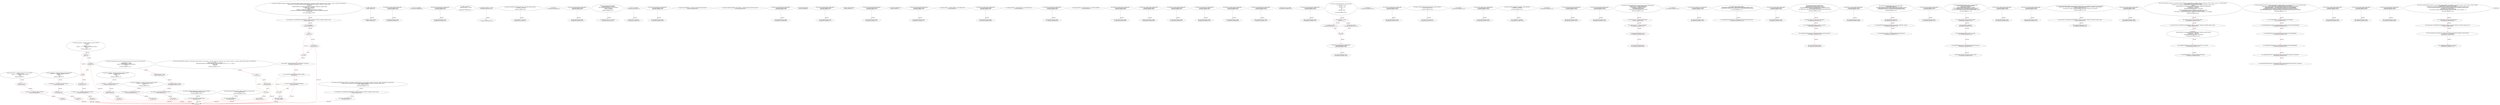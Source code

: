 digraph  {
13 [label="2_ function add(uint256 a, uint256 b) internal pure returns (uint256) {\n        uint256 c = a + b;\n        require(c >= a, \"SafeMath: addition overflow\");\n        return c;\n    }\n13-function_definition-3-7", method="add(uint256 a,uint256 b)", type_label=function_definition];
30 [label="3_ uint256 c = a + b;\n30-new_variable-4-4", method="add(uint256 a,uint256 b)", type_label=new_variable];
38 [label="4_ require(c >= a, \"SafeMath: addition overflow\");\n38-expression_statement-5-5", method="add(uint256 a,uint256 b)", type_label=expression_statement];
48 [label="5_ return c;\n48-return-6-6", method="add(uint256 a,uint256 b)", type_label=return];
50 [label="7_ function sub(uint256 a, uint256 b) internal pure returns (uint256) {\n        require(b <= a, \"SafeMath: subtraction overflow\");\n        uint256 c = a - b;\n        return c;\n    }\n50-function_definition-8-12", method="sub(uint256 a,uint256 b)", type_label=function_definition];
67 [label="8_ require(b <= a, \"SafeMath: subtraction overflow\");\n67-expression_statement-9-9", method="sub(uint256 a,uint256 b)", type_label=expression_statement];
77 [label="9_ uint256 c = a - b;\n77-new_variable-10-10", method="sub(uint256 a,uint256 b)", type_label=new_variable];
85 [label="10_ return c;\n85-return-11-11", method="sub(uint256 a,uint256 b)", type_label=return];
87 [label="12_ function mul(uint256 a, uint256 b) internal pure returns (uint256) {\n        if (a == 0) {\n            return 0;\n        }\n        uint256 c = a * b;\n        require(c / a == b, \"SafeMath: multiplication overflow\");\n        return c;\n    }\n87-function_definition-13-20", method="mul(uint256 a,uint256 b)", type_label=function_definition];
104 [label="13_ if_a == 0\n104-if-14-16", method="mul(uint256 a,uint256 b)", type_label=if];
2571 [label="13_ end_if", method="mul(uint256 a,uint256 b)", type_label=end_if];
109 [label="14_ return 0;\n109-return-15-15", method="mul(uint256 a,uint256 b)", type_label=return];
111 [label="16_ uint256 c = a * b;\n111-new_variable-17-17", method="mul(uint256 a,uint256 b)", type_label=new_variable];
119 [label="17_ require(c / a == b, \"SafeMath: multiplication overflow\");\n119-expression_statement-18-18", method="mul(uint256 a,uint256 b)", type_label=expression_statement];
131 [label="18_ return c;\n131-return-19-19", method="mul(uint256 a,uint256 b)", type_label=return];
133 [label="20_ function div(uint256 a, uint256 b) internal pure returns (uint256) {\n        require(b > 0, \"SafeMath: division by zero\");\n        uint256 c = a / b;\n        return c;\n    }\n133-function_definition-21-25", method="div(uint256 a,uint256 b)", type_label=function_definition];
150 [label="21_ require(b > 0, \"SafeMath: division by zero\");\n150-expression_statement-22-22", method="div(uint256 a,uint256 b)", type_label=expression_statement];
160 [label="22_ uint256 c = a / b;\n160-new_variable-23-23", method="div(uint256 a,uint256 b)", type_label=new_variable];
168 [label="23_ return c;\n168-return-24-24", method="div(uint256 a,uint256 b)", type_label=return];
170 [label="25_ function mod(uint256 a, uint256 b) internal pure returns (uint256) {\n        require(b != 0, \"SafeMath: modulo by zero\");\n        return a % b;\n    }\n170-function_definition-26-29", method="mod(uint256 a,uint256 b)", type_label=function_definition];
187 [label="26_ require(b != 0, \"SafeMath: modulo by zero\");\n187-expression_statement-27-27", method="mod(uint256 a,uint256 b)", type_label=expression_statement];
197 [label="27_ return a % b;\n197-return-28-28", method="mod(uint256 a,uint256 b)", type_label=return];
204 [label="31_ address public owner;\n204-new_variable-32-32", method="", type_label=new_variable];
209 [label="32_ address private newOwner;\n209-new_variable-33-33", method="", type_label=new_variable];
214 [label="33_ function bug_unchk_send23() payable public{\n      msg.sender.transfer(1 ether);}\n214-function_definition-34-35", method="bug_unchk_send23()", type_label=function_definition];
219 [label="34_ msg.sender.transfer(1 ether);\n219-expression_statement-35-35", method="bug_unchk_send23()", type_label=expression_statement];
245 [label="37_ owner = msg.sender;\n245-expression_statement-38-38", method="", type_label=expression_statement];
251 [label="39_ function bug_unchk_send15() payable public{\n      msg.sender.transfer(1 ether);}\n251-function_definition-40-41", method="bug_unchk_send15()", type_label=function_definition];
256 [label="40_ msg.sender.transfer(1 ether);\n256-expression_statement-41-41", method="bug_unchk_send15()", type_label=expression_statement];
266 [label="41_ modifier onlyOwner {\n        require(msg.sender == owner);\n        _;\n    }\n266-expression_statement-42-45", method="", type_label=expression_statement];
269 [label="42_ require(msg.sender == owner);\n269-expression_statement-43-43", method="", type_label=expression_statement];
278 [label="43_ _;\n278-expression_statement-44-44", method="", type_label=expression_statement];
280 [label="45_ function onlyOwnerTransferOwnership(address _newOwner) public onlyOwner {\n        newOwner = _newOwner;\n    }\n280-function_definition-46-48", method="onlyOwnerTransferOwnership(address _newOwner)", type_label=function_definition];
287 [label="45_ onlyOwner\n287-expression_statement-46-46", method="onlyOwnerTransferOwnership(address _newOwner)", type_label=expression_statement];
290 [label="46_ newOwner = _newOwner;\n290-expression_statement-47-47", method="onlyOwnerTransferOwnership(address _newOwner)", type_label=expression_statement];
294 [label="48_ function bug_unchk_send28() payable public{\n      msg.sender.transfer(1 ether);}\n294-function_definition-49-50", method="bug_unchk_send28()", type_label=function_definition];
299 [label="49_ msg.sender.transfer(1 ether);\n299-expression_statement-50-50", method="bug_unchk_send28()", type_label=expression_statement];
309 [label="50_ function acceptOwnership() public {\n        require(msg.sender == newOwner);\n        emit OwnershipTransferred(now, owner, newOwner);\n        owner = newOwner;\n        newOwner = address(0);\n    }\n309-function_definition-51-56", method="acceptOwnership()", type_label=function_definition];
313 [label="51_ require(msg.sender == newOwner);\n313-expression_statement-52-52", method="acceptOwnership()", type_label=expression_statement];
330 [label="53_ owner = newOwner;\n330-expression_statement-54-54", method="acceptOwnership()", type_label=expression_statement];
334 [label="54_ newOwner = address(0);\n334-expression_statement-55-55", method="acceptOwnership()", type_label=expression_statement];
340 [label="56_ function bug_unchk_send21() payable public{\n      msg.sender.transfer(1 ether);}\n340-function_definition-57-58", method="bug_unchk_send21()", type_label=function_definition];
345 [label="57_ msg.sender.transfer(1 ether);\n345-expression_statement-58-58", method="bug_unchk_send21()", type_label=expression_statement];
358 [label="61_ function transfer(address _to, uint256 _amount) external returns (bool);\n358-function_definition-62-62", method="transfer(address _to,uint256 _amount)", type_label=function_definition];
373 [label="62_ function transferFrom(address _from, address _to, uint256 _amount) external returns (bool);\n373-function_definition-63-63", method="transferFrom(address _from,address _to,uint256 _amount)", type_label=function_definition];
403 [label="66_ function bug_unchk_send18() payable public{\n      msg.sender.transfer(1 ether);}\n403-function_definition-67-68", method="bug_unchk_send18()", type_label=function_definition];
408 [label="67_ msg.sender.transfer(1 ether);\n408-expression_statement-68-68", method="bug_unchk_send18()", type_label=expression_statement];
418 [label="68_ bool public safeGuard;\n418-new_variable-69-69", method="", type_label=new_variable];
423 [label="69_ function bug_unchk_send29() payable public{\n      msg.sender.transfer(1 ether);}\n423-function_definition-70-71", method="bug_unchk_send29()", type_label=function_definition];
428 [label="70_ msg.sender.transfer(1 ether);\n428-expression_statement-71-71", method="bug_unchk_send29()", type_label=expression_statement];
438 [label="71_ address public feeAccount;\n438-new_variable-72-72", method="", type_label=new_variable];
443 [label="72_ function bug_unchk_send6() payable public{\n      msg.sender.transfer(1 ether);}\n443-function_definition-73-74", method="bug_unchk_send6()", type_label=function_definition];
448 [label="73_ msg.sender.transfer(1 ether);\n448-expression_statement-74-74", method="bug_unchk_send6()", type_label=expression_statement];
458 [label="74_ uint public tradingFee = 50;\n458-new_variable-75-75", method="", type_label=new_variable];
464 [label="75_ function bug_unchk_send16() payable public{\n      msg.sender.transfer(1 ether);}\n464-function_definition-76-77", method="bug_unchk_send16()", type_label=function_definition];
469 [label="76_ msg.sender.transfer(1 ether);\n469-expression_statement-77-77", method="bug_unchk_send16()", type_label=expression_statement];
479 [label="77_ mapping (address => mapping (address => uint)) public tokens;\n479-new_variable-78-78", method="", type_label=new_variable];
488 [label="78_ function bug_unchk_send24() payable public{\n      msg.sender.transfer(1 ether);}\n488-function_definition-79-80", method="bug_unchk_send24()", type_label=function_definition];
493 [label="79_ msg.sender.transfer(1 ether);\n493-expression_statement-80-80", method="bug_unchk_send24()", type_label=expression_statement];
503 [label="80_ mapping (address => mapping (bytes32 => bool)) public orders;\n503-new_variable-81-81", method="", type_label=new_variable];
512 [label="81_ function bug_unchk_send5() payable public{\n      msg.sender.transfer(1 ether);}\n512-function_definition-82-83", method="bug_unchk_send5()", type_label=function_definition];
517 [label="82_ msg.sender.transfer(1 ether);\n517-expression_statement-83-83", method="bug_unchk_send5()", type_label=expression_statement];
527 [label="83_ mapping (address => mapping (bytes32 => uint)) public orderFills;\n527-new_variable-84-84", method="", type_label=new_variable];
536 [label="84_ function bug_unchk_send14() payable public{\n      msg.sender.transfer(1 ether);}\n536-function_definition-85-86", method="bug_unchk_send14()", type_label=function_definition];
541 [label="85_ msg.sender.transfer(1 ether);\n541-expression_statement-86-86", method="bug_unchk_send14()", type_label=expression_statement];
585 [label="87_ function bug_unchk_send30() payable public{\n      msg.sender.transfer(1 ether);}\n585-function_definition-88-89", method="bug_unchk_send30()", type_label=function_definition];
590 [label="88_ msg.sender.transfer(1 ether);\n590-expression_statement-89-89", method="bug_unchk_send30()", type_label=expression_statement];
646 [label="90_ function bug_unchk_send8() payable public{\n      msg.sender.transfer(1 ether);}\n646-function_definition-91-92", method="bug_unchk_send8()", type_label=function_definition];
651 [label="91_ msg.sender.transfer(1 ether);\n651-expression_statement-92-92", method="bug_unchk_send8()", type_label=expression_statement];
691 [label="93_ function bug_unchk_send27() payable public{\n      msg.sender.transfer(1 ether);}\n691-function_definition-94-95", method="bug_unchk_send27()", type_label=function_definition];
696 [label="94_ msg.sender.transfer(1 ether);\n696-expression_statement-95-95", method="bug_unchk_send27()", type_label=expression_statement];
728 [label="96_ function bug_unchk_send31() payable public{\n      msg.sender.transfer(1 ether);}\n728-function_definition-97-98", method="bug_unchk_send31()", type_label=function_definition];
733 [label="97_ msg.sender.transfer(1 ether);\n733-expression_statement-98-98", method="bug_unchk_send31()", type_label=expression_statement];
765 [label="99_ function bug_unchk_send13() payable public{\n      msg.sender.transfer(1 ether);}\n765-function_definition-100-101", method="bug_unchk_send13()", type_label=function_definition];
770 [label="100_ msg.sender.transfer(1 ether);\n770-expression_statement-101-101", method="bug_unchk_send13()", type_label=expression_statement];
792 [label="103_ feeAccount = msg.sender;\n792-expression_statement-104-104", method="", type_label=expression_statement];
798 [label="105_ function bug_unchk_send10() payable public{\n      msg.sender.transfer(1 ether);}\n798-function_definition-106-107", method="bug_unchk_send10()", type_label=function_definition];
803 [label="106_ msg.sender.transfer(1 ether);\n803-expression_statement-107-107", method="bug_unchk_send10()", type_label=expression_statement];
813 [label="107_ function changeSafeguardStatus() onlyOwner public\n    {\n        if (safeGuard == false)\n        {\n            safeGuard = true;\n        }\n        else\n        {\n            safeGuard = false;    \n        }\n    }\n813-function_definition-108-118", method="changeSafeguardStatus()", type_label=function_definition];
815 [label="107_ onlyOwner\n815-expression_statement-108-108", method="changeSafeguardStatus()", type_label=expression_statement];
819 [label="109_ if_safeGuard == false\n819-if-110-117", method="changeSafeguardStatus()", type_label=if];
3286 [label="109_ end_if", method="changeSafeguardStatus()", type_label=end_if];
825 [label="111_ safeGuard = true;\n825-expression_statement-112-112", method="changeSafeguardStatus()", type_label=expression_statement];
831 [label="115_ safeGuard = false;\n831-expression_statement-116-116", method="changeSafeguardStatus()", type_label=expression_statement];
836 [label="118_ function bug_unchk_send22() payable public{\n      msg.sender.transfer(1 ether);}\n836-function_definition-119-120", method="bug_unchk_send22()", type_label=function_definition];
841 [label="119_ msg.sender.transfer(1 ether);\n841-expression_statement-120-120", method="bug_unchk_send22()", type_label=expression_statement];
851 [label="120_ function calculatePercentage(uint256 PercentOf, uint256 percentTo ) internal pure returns (uint256) \n    {\n        uint256 factor = 10000;\n        require(percentTo <= factor);\n        uint256 c = PercentOf.mul(percentTo).div(factor);\n        return c;\n    }\n851-function_definition-121-127", method="calculatePercentage(uint256 PercentOf,uint256 percentTo)", type_label=function_definition];
868 [label="122_ uint256 factor = 10000;\n868-new_variable-123-123", method="calculatePercentage(uint256 PercentOf,uint256 percentTo)", type_label=new_variable];
874 [label="123_ require(percentTo <= factor);\n874-expression_statement-124-124", method="calculatePercentage(uint256 PercentOf,uint256 percentTo)", type_label=expression_statement];
881 [label="124_ uint256 c = PercentOf.mul(percentTo).div(factor);\n881-new_variable-125-125", method="calculatePercentage(uint256 PercentOf,uint256 percentTo)", type_label=new_variable];
897 [label="125_ return c;\n897-return-126-126", method="calculatePercentage(uint256 PercentOf,uint256 percentTo)", type_label=return];
899 [label="127_ function bug_unchk_send12() payable public{\n      msg.sender.transfer(1 ether);}\n899-function_definition-128-129", method="bug_unchk_send12()", type_label=function_definition];
904 [label="128_ msg.sender.transfer(1 ether);\n904-expression_statement-129-129", method="bug_unchk_send12()", type_label=expression_statement];
914 [label="129_ function changeFeeAccount(address feeAccount_) public onlyOwner {\n    feeAccount = feeAccount_;\n  }\n914-function_definition-130-132", method="changeFeeAccount(address feeAccount_)", type_label=function_definition];
921 [label="129_ onlyOwner\n921-expression_statement-130-130", method="changeFeeAccount(address feeAccount_)", type_label=expression_statement];
924 [label="130_ feeAccount = feeAccount_;\n924-expression_statement-131-131", method="changeFeeAccount(address feeAccount_)", type_label=expression_statement];
928 [label="132_ function bug_unchk_send11() payable public{\n      msg.sender.transfer(1 ether);}\n928-function_definition-133-134", method="bug_unchk_send11()", type_label=function_definition];
933 [label="133_ msg.sender.transfer(1 ether);\n933-expression_statement-134-134", method="bug_unchk_send11()", type_label=expression_statement];
943 [label="134_ function changetradingFee(uint tradingFee_) public onlyOwner{\n    tradingFee = tradingFee_;\n  }\n943-function_definition-135-137", method="changetradingFee(uint tradingFee_)", type_label=function_definition];
950 [label="134_ onlyOwner\n950-expression_statement-135-135", method="changetradingFee(uint tradingFee_)", type_label=expression_statement];
953 [label="135_ tradingFee = tradingFee_;\n953-expression_statement-136-136", method="changetradingFee(uint tradingFee_)", type_label=expression_statement];
957 [label="137_ function bug_unchk_send1() payable public{\n      msg.sender.transfer(1 ether);}\n957-function_definition-138-139", method="bug_unchk_send1()", type_label=function_definition];
962 [label="138_ msg.sender.transfer(1 ether);\n962-expression_statement-139-139", method="bug_unchk_send1()", type_label=expression_statement];
972 [label="139_ function availableTradingFeeOwner() public view returns(uint256){\n      return tokens[address(0)][feeAccount];\n  }\n972-function_definition-140-142", method="availableTradingFeeOwner()", type_label=function_definition];
981 [label="140_ return tokens[address(0)][feeAccount];\n981-return-141-141", method="availableTradingFeeOwner()", type_label=return];
989 [label="142_ function bug_unchk_send2() payable public{\n      msg.sender.transfer(1 ether);}\n989-function_definition-143-144", method="bug_unchk_send2()", type_label=function_definition];
994 [label="143_ msg.sender.transfer(1 ether);\n994-expression_statement-144-144", method="bug_unchk_send2()", type_label=expression_statement];
1004 [label="144_ function withdrawTradingFeeOwner() public onlyOwner returns (string memory){\n      uint256 amount = availableTradingFeeOwner();\n      require (amount > 0, 'Nothing to withdraw');\n      tokens[address(0)][feeAccount] = 0;\n      msg.sender.transfer(amount);\n      emit OwnerWithdrawTradingFee(owner, amount);\n  }\n1004-function_definition-145-151", method="withdrawTradingFeeOwner()", type_label=function_definition];
1007 [label="144_ onlyOwner\n1007-expression_statement-145-145", method="withdrawTradingFeeOwner()", type_label=expression_statement];
1014 [label="145_ uint256 amount = availableTradingFeeOwner();\n1014-new_variable-146-146", method="withdrawTradingFeeOwner()", type_label=new_variable];
1021 [label="146_ require (amount > 0, 'Nothing to withdraw');\n1021-expression_statement-147-147", method="withdrawTradingFeeOwner()", type_label=expression_statement];
1031 [label="147_ tokens[address(0)][feeAccount] = 0;\n1031-expression_statement-148-148", method="withdrawTradingFeeOwner()", type_label=expression_statement];
1041 [label="148_ msg.sender.transfer(amount);\n1041-expression_statement-149-149", method="withdrawTradingFeeOwner()", type_label=expression_statement];
1056 [label="151_ function bug_unchk_send17() payable public{\n      msg.sender.transfer(1 ether);}\n1056-function_definition-152-153", method="bug_unchk_send17()", type_label=function_definition];
1061 [label="152_ msg.sender.transfer(1 ether);\n1061-expression_statement-153-153", method="bug_unchk_send17()", type_label=expression_statement];
1071 [label="153_ function deposit() public payable {\n    tokens[address(0)][msg.sender] = tokens[address(0)][msg.sender].add(msg.value);\n    emit Deposit(now, address(0), msg.sender, msg.value, tokens[address(0)][msg.sender]);\n  }\n1071-function_definition-154-157", method="deposit()", type_label=function_definition];
1076 [label="154_ tokens[address(0)][msg.sender] = tokens[address(0)][msg.sender].add(msg.value);\n1076-expression_statement-155-155", method="deposit()", type_label=expression_statement];
1129 [label="157_ function bug_unchk_send3() payable public{\n      msg.sender.transfer(1 ether);}\n1129-function_definition-158-159", method="bug_unchk_send3()", type_label=function_definition];
1134 [label="158_ msg.sender.transfer(1 ether);\n1134-expression_statement-159-159", method="bug_unchk_send3()", type_label=expression_statement];
1144 [label="159_ function withdraw(uint amount) public {\n    require(!safeGuard,\"System Paused by Admin\");\n    require(tokens[address(0)][msg.sender] >= amount);\n    tokens[address(0)][msg.sender] = tokens[address(0)][msg.sender].sub(amount);\n    msg.sender.transfer(amount);\n    emit Withdraw(now, address(0), msg.sender, amount, tokens[address(0)][msg.sender]);\n  }\n1144-function_definition-160-166", method="withdraw(uint amount)", type_label=function_definition];
1152 [label="160_ require(!safeGuard,\"System Paused by Admin\");\n1152-expression_statement-161-161", method="withdraw(uint amount)", type_label=expression_statement];
1161 [label="161_ require(tokens[address(0)][msg.sender] >= amount);\n1161-expression_statement-162-162", method="withdraw(uint amount)", type_label=expression_statement];
1176 [label="162_ tokens[address(0)][msg.sender] = tokens[address(0)][msg.sender].sub(amount);\n1176-expression_statement-163-163", method="withdraw(uint amount)", type_label=expression_statement];
1201 [label="163_ msg.sender.transfer(amount);\n1201-expression_statement-164-164", method="withdraw(uint amount)", type_label=expression_statement];
1234 [label="166_ function bug_unchk_send9() payable public{\n      msg.sender.transfer(1 ether);}\n1234-function_definition-167-168", method="bug_unchk_send9()", type_label=function_definition];
1239 [label="167_ msg.sender.transfer(1 ether);\n1239-expression_statement-168-168", method="bug_unchk_send9()", type_label=expression_statement];
1249 [label="168_ function depositToken(address token, uint amount) public {\n    require(token!=address(0));\n    require(ERC20Essential(token).transferFrom(msg.sender, address(this), amount));\n    tokens[token][msg.sender] = tokens[token][msg.sender].add(amount);\n    emit Deposit(now, token, msg.sender, amount, tokens[token][msg.sender]);\n  }\n1249-function_definition-169-174", method="depositToken(address token,uint amount)", type_label=function_definition];
1261 [label="169_ require(token!=address(0));\n1261-expression_statement-170-170", method="depositToken(address token,uint amount)", type_label=expression_statement];
1270 [label="170_ require(ERC20Essential(token).transferFrom(msg.sender, address(this), amount));\n1270-expression_statement-171-171", method="depositToken(address token,uint amount)", type_label=expression_statement];
1291 [label="171_ tokens[token][msg.sender] = tokens[token][msg.sender].add(amount);\n1291-expression_statement-172-172", method="depositToken(address token,uint amount)", type_label=expression_statement];
1332 [label="174_ function bug_unchk_send25() payable public{\n      msg.sender.transfer(1 ether);}\n1332-function_definition-175-176", method="bug_unchk_send25()", type_label=function_definition];
1337 [label="175_ msg.sender.transfer(1 ether);\n1337-expression_statement-176-176", method="bug_unchk_send25()", type_label=expression_statement];
1347 [label="176_ function withdrawToken(address token, uint amount) public {\n    require(!safeGuard,\"System Paused by Admin\");\n    require(token!=address(0));\n    require(tokens[token][msg.sender] >= amount);\n    tokens[token][msg.sender] = tokens[token][msg.sender].sub(amount);\n	  ERC20Essential(token).transfer(msg.sender, amount);\n    emit Withdraw(now, token, msg.sender, amount, tokens[token][msg.sender]);\n  }\n1347-function_definition-177-184", method="withdrawToken(address token,uint amount)", type_label=function_definition];
1359 [label="177_ require(!safeGuard,\"System Paused by Admin\");\n1359-expression_statement-178-178", method="withdrawToken(address token,uint amount)", type_label=expression_statement];
1368 [label="178_ require(token!=address(0));\n1368-expression_statement-179-179", method="withdrawToken(address token,uint amount)", type_label=expression_statement];
1377 [label="179_ require(tokens[token][msg.sender] >= amount);\n1377-expression_statement-180-180", method="withdrawToken(address token,uint amount)", type_label=expression_statement];
1390 [label="180_ tokens[token][msg.sender] = tokens[token][msg.sender].sub(amount);\n1390-expression_statement-181-181", method="withdrawToken(address token,uint amount)", type_label=expression_statement];
1411 [label="181_ ERC20Essential(token).transfer(msg.sender, amount);\n1411-expression_statement-182-182", method="withdrawToken(address token,uint amount)", type_label=expression_statement];
1445 [label="184_ function bug_unchk_send19() payable public{\n      msg.sender.transfer(1 ether);}\n1445-function_definition-185-186", method="bug_unchk_send19()", type_label=function_definition];
1450 [label="185_ msg.sender.transfer(1 ether);\n1450-expression_statement-186-186", method="bug_unchk_send19()", type_label=expression_statement];
1460 [label="186_ function balanceOf(address token, address user) public view returns (uint) {\n    return tokens[token][user];\n  }\n1460-function_definition-187-189", method="balanceOf(address token,address user)", type_label=function_definition];
1477 [label="187_ return tokens[token][user];\n1477-return-188-188", method="balanceOf(address token,address user)", type_label=return];
1483 [label="189_ function bug_unchk_send26() payable public{\n      msg.sender.transfer(1 ether);}\n1483-function_definition-190-191", method="bug_unchk_send26()", type_label=function_definition];
1488 [label="190_ msg.sender.transfer(1 ether);\n1488-expression_statement-191-191", method="bug_unchk_send26()", type_label=expression_statement];
1498 [label="191_ function order(address tokenGet, uint amountGet, address tokenGive, uint amountGive, uint expires, uint nonce) public {\n    bytes32 hash = keccak256(abi.encodePacked(this, tokenGet, amountGet, tokenGive, amountGive, expires, nonce));\n    orders[msg.sender][hash] = true;\n    emit Order(now, tokenGet, amountGet, tokenGive, amountGive, expires, nonce, msg.sender);\n  }\n1498-function_definition-192-196", method="order(address tokenGet,uint amountGet,address tokenGive,uint amountGive,uint expires,uint nonce)", type_label=function_definition];
1526 [label="192_ bytes32 hash = keccak256(abi.encodePacked(this, tokenGet, amountGet, tokenGive, amountGive, expires, nonce));\n1526-new_variable-193-193", method="order(address tokenGet,uint amountGet,address tokenGive,uint amountGive,uint expires,uint nonce)", type_label=new_variable];
1552 [label="193_ orders[msg.sender][hash] = true;\n1552-expression_statement-194-194", method="order(address tokenGet,uint amountGet,address tokenGive,uint amountGive,uint expires,uint nonce)", type_label=expression_statement];
1583 [label="196_ function bug_unchk_send20() payable public{\n      msg.sender.transfer(1 ether);}\n1583-function_definition-197-198", method="bug_unchk_send20()", type_label=function_definition];
1588 [label="197_ msg.sender.transfer(1 ether);\n1588-expression_statement-198-198", method="bug_unchk_send20()", type_label=expression_statement];
1598 [label="198_ function trade(address tokenGet, uint amountGet, address tokenGive, uint amountGive, uint expires, uint nonce, address user, uint8 v, bytes32 r, bytes32 s, uint amount) public {\n    require(!safeGuard,\"System Paused by Admin\");\n    bytes32 hash = keccak256(abi.encodePacked(this, tokenGet, amountGet, tokenGive, amountGive, expires, nonce));\n    require((\n      (orders[user][hash] || ecrecover(keccak256(abi.encodePacked(\"\x19Ethereum Signed Message:\n32\", hash)),v,r,s) == user) &&\n      block.number <= expires &&\n      orderFills[user][hash].add(amount) <= amountGet\n    ));\n    tradeBalances(tokenGet, amountGet, tokenGive, amountGive, user, amount);\n    orderFills[user][hash] = orderFills[user][hash].add(amount);\n    emit Trade(now, tokenGet, amount, tokenGive, amountGive * amount / amountGet, user, msg.sender);\n  }\n1598-function_definition-199-210", method="trade(address tokenGet,uint amountGet,address tokenGive,uint amountGive,uint expires,uint nonce,address user,uint8 v,bytes32 r,bytes32 s,uint amount)", type_label=function_definition];
1646 [label="199_ require(!safeGuard,\"System Paused by Admin\");\n1646-expression_statement-200-200", method="trade(address tokenGet,uint amountGet,address tokenGive,uint amountGive,uint expires,uint nonce,address user,uint8 v,bytes32 r,bytes32 s,uint amount)", type_label=expression_statement];
1655 [label="200_ bytes32 hash = keccak256(abi.encodePacked(this, tokenGet, amountGet, tokenGive, amountGive, expires, nonce));\n1655-new_variable-201-201", method="trade(address tokenGet,uint amountGet,address tokenGive,uint amountGive,uint expires,uint nonce,address user,uint8 v,bytes32 r,bytes32 s,uint amount)", type_label=new_variable];
1681 [label="201_ require((\n      (orders[user][hash] || ecrecover(keccak256(abi.encodePacked(\"\x19Ethereum Signed Message:\n32\", hash)),v,r,s) == user) &&\n      block.number <= expires &&\n      orderFills[user][hash].add(amount) <= amountGet\n    ));\n1681-expression_statement-202-206", method="trade(address tokenGet,uint amountGet,address tokenGive,uint amountGive,uint expires,uint nonce,address user,uint8 v,bytes32 r,bytes32 s,uint amount)", type_label=expression_statement];
1735 [label="206_ tradeBalances(tokenGet, amountGet, tokenGive, amountGive, user, amount);\n1735-expression_statement-207-207", method="trade(address tokenGet,uint amountGet,address tokenGive,uint amountGive,uint expires,uint nonce,address user,uint8 v,bytes32 r,bytes32 s,uint amount)", type_label=expression_statement];
1750 [label="207_ orderFills[user][hash] = orderFills[user][hash].add(amount);\n1750-expression_statement-208-208", method="trade(address tokenGet,uint amountGet,address tokenGive,uint amountGive,uint expires,uint nonce,address user,uint8 v,bytes32 r,bytes32 s,uint amount)", type_label=expression_statement];
1789 [label="210_ function tradeBalances(address tokenGet, uint amountGet, address tokenGive, uint amountGive, address user, uint amount) internal {\n    uint tradingFeeXfer = calculatePercentage(amount,tradingFee);\n    tokens[tokenGet][msg.sender] = tokens[tokenGet][msg.sender].sub(amount.add(tradingFeeXfer));\n    tokens[tokenGet][user] = tokens[tokenGet][user].add(amount.sub(tradingFeeXfer));\n    tokens[address(0)][feeAccount] = tokens[address(0)][feeAccount].add(tradingFeeXfer);\n    tokens[tokenGive][user] = tokens[tokenGive][user].sub(amountGive.mul(amount) / amountGet);\n    tokens[tokenGive][msg.sender] = tokens[tokenGive][msg.sender].add(amountGive.mul(amount) / amountGet);\n  }\n1789-function_definition-211-218", method="tradeBalances(address tokenGet,uint amountGet,address tokenGive,uint amountGive,address user,uint amount)", type_label=function_definition];
1817 [label="211_ uint tradingFeeXfer = calculatePercentage(amount,tradingFee);\n1817-new_variable-212-212", method="tradeBalances(address tokenGet,uint amountGet,address tokenGive,uint amountGive,address user,uint amount)", type_label=new_variable];
1828 [label="212_ tokens[tokenGet][msg.sender] = tokens[tokenGet][msg.sender].sub(amount.add(tradingFeeXfer));\n1828-expression_statement-213-213", method="tradeBalances(address tokenGet,uint amountGet,address tokenGive,uint amountGive,address user,uint amount)", type_label=expression_statement];
1854 [label="213_ tokens[tokenGet][user] = tokens[tokenGet][user].add(amount.sub(tradingFeeXfer));\n1854-expression_statement-214-214", method="tradeBalances(address tokenGet,uint amountGet,address tokenGive,uint amountGive,address user,uint amount)", type_label=expression_statement];
1876 [label="214_ tokens[address(0)][feeAccount] = tokens[address(0)][feeAccount].add(tradingFeeXfer);\n1876-expression_statement-215-215", method="tradeBalances(address tokenGet,uint amountGet,address tokenGive,uint amountGive,address user,uint amount)", type_label=expression_statement];
1897 [label="215_ tokens[tokenGive][user] = tokens[tokenGive][user].sub(amountGive.mul(amount) / amountGet);\n1897-expression_statement-216-216", method="tradeBalances(address tokenGet,uint amountGet,address tokenGive,uint amountGive,address user,uint amount)", type_label=expression_statement];
1921 [label="216_ tokens[tokenGive][msg.sender] = tokens[tokenGive][msg.sender].add(amountGive.mul(amount) / amountGet);\n1921-expression_statement-217-217", method="tradeBalances(address tokenGet,uint amountGet,address tokenGive,uint amountGive,address user,uint amount)", type_label=expression_statement];
1949 [label="218_ function bug_unchk_send32() payable public{\n      msg.sender.transfer(1 ether);}\n1949-function_definition-219-220", method="bug_unchk_send32()", type_label=function_definition];
1954 [label="219_ msg.sender.transfer(1 ether);\n1954-expression_statement-220-220", method="bug_unchk_send32()", type_label=expression_statement];
1964 [label="220_ function testTrade(address tokenGet, uint amountGet, address tokenGive, uint amountGive, uint expires, uint nonce, address user, uint8 v, bytes32 r, bytes32 s, uint amount, address sender) public view returns(bool) {\n    if (!(\n      tokens[tokenGet][sender] >= amount &&\n      availableVolume(tokenGet, amountGet, tokenGive, amountGive, expires, nonce, user, v, r, s) >= amount\n    )) return false;\n    return true;\n  }\n1964-function_definition-221-227", method="testTrade(address tokenGet,uint amountGet,address tokenGive,uint amountGive,uint expires,uint nonce,address user,uint8 v,bytes32 r,bytes32 s,uint amount,address sender)", type_label=function_definition];
2021 [label="221_ if\n2021-if-222-225", method="testTrade(address tokenGet,uint amountGet,address tokenGive,uint amountGive,uint expires,uint nonce,address user,uint8 v,bytes32 r,bytes32 s,uint amount,address sender)", type_label=if];
4488 [label="221_ end_if", method="testTrade(address tokenGet,uint amountGet,address tokenGive,uint amountGive,uint expires,uint nonce,address user,uint8 v,bytes32 r,bytes32 s,uint amount,address sender)", type_label=end_if];
2056 [label="224_ return false;\n2056-return-225-225", method="testTrade(address tokenGet,uint amountGet,address tokenGive,uint amountGive,uint expires,uint nonce,address user,uint8 v,bytes32 r,bytes32 s,uint amount,address sender)", type_label=return];
2059 [label="225_ return true;\n2059-return-226-226", method="testTrade(address tokenGet,uint amountGet,address tokenGive,uint amountGive,uint expires,uint nonce,address user,uint8 v,bytes32 r,bytes32 s,uint amount,address sender)", type_label=return];
2062 [label="227_ function bug_unchk_send4() payable public{\n      msg.sender.transfer(1 ether);}\n2062-function_definition-228-229", method="bug_unchk_send4()", type_label=function_definition];
2067 [label="228_ msg.sender.transfer(1 ether);\n2067-expression_statement-229-229", method="bug_unchk_send4()", type_label=expression_statement];
2077 [label="229_ function availableVolume(address tokenGet, uint amountGet, address tokenGive, uint amountGive, uint expires, uint nonce, address user, uint8 v, bytes32 r, bytes32 s) public view returns(uint) {\n    bytes32 hash = keccak256(abi.encodePacked(this, tokenGet, amountGet, tokenGive, amountGive, expires, nonce));\n    uint available1;\n    if (!(\n      (orders[user][hash] || ecrecover(keccak256(abi.encodePacked(\"\x19Ethereum Signed Message:\n32\", hash)),v,r,s) == user) &&\n      block.number <= expires\n    )) return 0;\n    available1 = tokens[tokenGive][user].mul(amountGet) / amountGive;\n    if (amountGet.sub(orderFills[user][hash])<available1) return amountGet.sub(orderFills[user][hash]);\n    return available1;\n  }\n2077-function_definition-230-240", method="availableVolume(address tokenGet,uint amountGet,address tokenGive,uint amountGive,uint expires,uint nonce,address user,uint8 v,bytes32 r,bytes32 s)", type_label=function_definition];
2126 [label="230_ bytes32 hash = keccak256(abi.encodePacked(this, tokenGet, amountGet, tokenGive, amountGive, expires, nonce));\n2126-new_variable-231-231", method="availableVolume(address tokenGet,uint amountGet,address tokenGive,uint amountGive,uint expires,uint nonce,address user,uint8 v,bytes32 r,bytes32 s)", type_label=new_variable];
2152 [label="231_ uint available1;\n2152-new_variable-232-232", method="availableVolume(address tokenGet,uint amountGet,address tokenGive,uint amountGive,uint expires,uint nonce,address user,uint8 v,bytes32 r,bytes32 s)", type_label=new_variable];
2157 [label="232_ if\n2157-if-233-236", method="availableVolume(address tokenGet,uint amountGet,address tokenGive,uint amountGive,uint expires,uint nonce,address user,uint8 v,bytes32 r,bytes32 s)", type_label=if];
4624 [label="232_ end_if", method="availableVolume(address tokenGet,uint amountGet,address tokenGive,uint amountGive,uint expires,uint nonce,address user,uint8 v,bytes32 r,bytes32 s)", type_label=end_if];
2196 [label="235_ return 0;\n2196-return-236-236", method="availableVolume(address tokenGet,uint amountGet,address tokenGive,uint amountGive,uint expires,uint nonce,address user,uint8 v,bytes32 r,bytes32 s)", type_label=return];
2198 [label="236_ available1 = tokens[tokenGive][user].mul(amountGet) / amountGive;\n2198-expression_statement-237-237", method="availableVolume(address tokenGet,uint amountGet,address tokenGive,uint amountGive,uint expires,uint nonce,address user,uint8 v,bytes32 r,bytes32 s)", type_label=expression_statement];
2213 [label="237_ if_amountGet.sub(orderFills[user][hash])<available1\n2213-if-238-238", method="availableVolume(address tokenGet,uint amountGet,address tokenGive,uint amountGive,uint expires,uint nonce,address user,uint8 v,bytes32 r,bytes32 s)", type_label=if];
4680 [label="237_ end_if", method="availableVolume(address tokenGet,uint amountGet,address tokenGive,uint amountGive,uint expires,uint nonce,address user,uint8 v,bytes32 r,bytes32 s)", type_label=end_if];
2226 [label="237_ return amountGet.sub(orderFills[user][hash]);\n2226-return-238-238", method="availableVolume(address tokenGet,uint amountGet,address tokenGive,uint amountGive,uint expires,uint nonce,address user,uint8 v,bytes32 r,bytes32 s)", type_label=return];
2237 [label="238_ return available1;\n2237-return-239-239", method="availableVolume(address tokenGet,uint amountGet,address tokenGive,uint amountGive,uint expires,uint nonce,address user,uint8 v,bytes32 r,bytes32 s)", type_label=return];
2239 [label="240_ function amountFilled(address tokenGet, uint amountGet, address tokenGive, uint amountGive, uint expires, uint nonce, address user) public view returns(uint) {\n    bytes32 hash = keccak256(abi.encodePacked(this, tokenGet, amountGet, tokenGive, amountGive, expires, nonce));\n    return orderFills[user][hash];\n  }\n2239-function_definition-241-244", method="amountFilled(address tokenGet,uint amountGet,address tokenGive,uint amountGive,uint expires,uint nonce,address user)", type_label=function_definition];
2276 [label="241_ bytes32 hash = keccak256(abi.encodePacked(this, tokenGet, amountGet, tokenGive, amountGive, expires, nonce));\n2276-new_variable-242-242", method="amountFilled(address tokenGet,uint amountGet,address tokenGive,uint amountGive,uint expires,uint nonce,address user)", type_label=new_variable];
2302 [label="242_ return orderFills[user][hash];\n2302-return-243-243", method="amountFilled(address tokenGet,uint amountGet,address tokenGive,uint amountGive,uint expires,uint nonce,address user)", type_label=return];
2308 [label="244_ function bug_unchk_send7() payable public{\n      msg.sender.transfer(1 ether);}\n2308-function_definition-245-246", method="bug_unchk_send7()", type_label=function_definition];
2313 [label="245_ msg.sender.transfer(1 ether);\n2313-expression_statement-246-246", method="bug_unchk_send7()", type_label=expression_statement];
2323 [label="246_ function cancelOrder(address tokenGet, uint amountGet, address tokenGive, uint amountGive, uint expires, uint nonce, uint8 v, bytes32 r, bytes32 s) public {\n    require(!safeGuard,\"System Paused by Admin\");\n    bytes32 hash = keccak256(abi.encodePacked(this, tokenGet, amountGet, tokenGive, amountGive, expires, nonce));\n    require((orders[msg.sender][hash] || ecrecover(keccak256(abi.encodePacked(\"\x19Ethereum Signed Message:\n32\", hash)),v,r,s) == msg.sender));\n    orderFills[msg.sender][hash] = amountGet;\n    emit Cancel(now, tokenGet, amountGet, tokenGive, amountGive, expires, nonce, msg.sender, v, r, s);\n  }\n2323-function_definition-247-253", method="cancelOrder(address tokenGet,uint amountGet,address tokenGive,uint amountGive,uint expires,uint nonce,uint8 v,bytes32 r,bytes32 s)", type_label=function_definition];
2363 [label="247_ require(!safeGuard,\"System Paused by Admin\");\n2363-expression_statement-248-248", method="cancelOrder(address tokenGet,uint amountGet,address tokenGive,uint amountGive,uint expires,uint nonce,uint8 v,bytes32 r,bytes32 s)", type_label=expression_statement];
2372 [label="248_ bytes32 hash = keccak256(abi.encodePacked(this, tokenGet, amountGet, tokenGive, amountGive, expires, nonce));\n2372-new_variable-249-249", method="cancelOrder(address tokenGet,uint amountGet,address tokenGive,uint amountGive,uint expires,uint nonce,uint8 v,bytes32 r,bytes32 s)", type_label=new_variable];
2398 [label="249_ require((orders[msg.sender][hash] || ecrecover(keccak256(abi.encodePacked(\"\x19Ethereum Signed Message:\n32\", hash)),v,r,s) == msg.sender));\n2398-expression_statement-250-250", method="cancelOrder(address tokenGet,uint amountGet,address tokenGive,uint amountGive,uint expires,uint nonce,uint8 v,bytes32 r,bytes32 s)", type_label=expression_statement];
2436 [label="250_ orderFills[msg.sender][hash] = amountGet;\n2436-expression_statement-251-251", method="cancelOrder(address tokenGet,uint amountGet,address tokenGive,uint amountGive,uint expires,uint nonce,uint8 v,bytes32 r,bytes32 s)", type_label=expression_statement];
1 [label="0_ start_node", method="", type_label=start];
2 [label="0_ exit_node", method="", type_label=exit];
13 -> 30  [color=red, controlflow_type=next_line, edge_type=CFG_edge, key=0, label=next_line];
30 -> 38  [color=red, controlflow_type=next_line, edge_type=CFG_edge, key=0, label=next_line];
38 -> 48  [color=red, controlflow_type=next_line, edge_type=CFG_edge, key=0, label=next_line];
48 -> 2  [color=red, controlflow_type=return_exit, edge_type=CFG_edge, key=0, label=return_exit];
50 -> 67  [color=red, controlflow_type=next_line, edge_type=CFG_edge, key=0, label=next_line];
67 -> 77  [color=red, controlflow_type=next_line, edge_type=CFG_edge, key=0, label=next_line];
77 -> 85  [color=red, controlflow_type=next_line, edge_type=CFG_edge, key=0, label=next_line];
85 -> 2  [color=red, controlflow_type=return_exit, edge_type=CFG_edge, key=0, label=return_exit];
87 -> 104  [color=red, controlflow_type=next_line, edge_type=CFG_edge, key=0, label=next_line];
104 -> 109  [color=red, controlflow_type=pos_next, edge_type=CFG_edge, key=0, label=pos_next];
104 -> 2571  [color=red, controlflow_type=neg_next, edge_type=CFG_edge, key=0, label=neg_next];
2571 -> 111  [color=red, controlflow_type=next_line, edge_type=CFG_edge, key=0, label=next_line];
109 -> 2571  [color=red, controlflow_type=end_if, edge_type=CFG_edge, key=0, label=end_if];
109 -> 2  [color=red, controlflow_type=return_exit, edge_type=CFG_edge, key=0, label=return_exit];
111 -> 119  [color=red, controlflow_type=next_line, edge_type=CFG_edge, key=0, label=next_line];
119 -> 131  [color=red, controlflow_type=next_line, edge_type=CFG_edge, key=0, label=next_line];
131 -> 2  [color=red, controlflow_type=return_exit, edge_type=CFG_edge, key=0, label=return_exit];
133 -> 150  [color=red, controlflow_type=next_line, edge_type=CFG_edge, key=0, label=next_line];
150 -> 160  [color=red, controlflow_type=next_line, edge_type=CFG_edge, key=0, label=next_line];
160 -> 168  [color=red, controlflow_type=next_line, edge_type=CFG_edge, key=0, label=next_line];
168 -> 2  [color=red, controlflow_type=return_exit, edge_type=CFG_edge, key=0, label=return_exit];
170 -> 187  [color=red, controlflow_type=next_line, edge_type=CFG_edge, key=0, label=next_line];
187 -> 197  [color=red, controlflow_type=next_line, edge_type=CFG_edge, key=0, label=next_line];
197 -> 2  [color=red, controlflow_type=return_exit, edge_type=CFG_edge, key=0, label=return_exit];
204 -> 209  [color=red, controlflow_type=next_line, edge_type=CFG_edge, key=0, label=next_line];
214 -> 219  [color=red, controlflow_type=next_line, edge_type=CFG_edge, key=0, label=next_line];
251 -> 256  [color=red, controlflow_type=next_line, edge_type=CFG_edge, key=0, label=next_line];
269 -> 278  [color=red, controlflow_type=next_line, edge_type=CFG_edge, key=0, label=next_line];
280 -> 290  [color=red, controlflow_type=next_line, edge_type=CFG_edge, key=0, label=next_line];
294 -> 299  [color=red, controlflow_type=next_line, edge_type=CFG_edge, key=0, label=next_line];
309 -> 313  [color=red, controlflow_type=next_line, edge_type=CFG_edge, key=0, label=next_line];
330 -> 334  [color=red, controlflow_type=next_line, edge_type=CFG_edge, key=0, label=next_line];
340 -> 345  [color=red, controlflow_type=next_line, edge_type=CFG_edge, key=0, label=next_line];
403 -> 408  [color=red, controlflow_type=next_line, edge_type=CFG_edge, key=0, label=next_line];
423 -> 428  [color=red, controlflow_type=next_line, edge_type=CFG_edge, key=0, label=next_line];
443 -> 448  [color=red, controlflow_type=next_line, edge_type=CFG_edge, key=0, label=next_line];
464 -> 469  [color=red, controlflow_type=next_line, edge_type=CFG_edge, key=0, label=next_line];
488 -> 493  [color=red, controlflow_type=next_line, edge_type=CFG_edge, key=0, label=next_line];
512 -> 517  [color=red, controlflow_type=next_line, edge_type=CFG_edge, key=0, label=next_line];
536 -> 541  [color=red, controlflow_type=next_line, edge_type=CFG_edge, key=0, label=next_line];
585 -> 590  [color=red, controlflow_type=next_line, edge_type=CFG_edge, key=0, label=next_line];
646 -> 651  [color=red, controlflow_type=next_line, edge_type=CFG_edge, key=0, label=next_line];
691 -> 696  [color=red, controlflow_type=next_line, edge_type=CFG_edge, key=0, label=next_line];
728 -> 733  [color=red, controlflow_type=next_line, edge_type=CFG_edge, key=0, label=next_line];
765 -> 770  [color=red, controlflow_type=next_line, edge_type=CFG_edge, key=0, label=next_line];
798 -> 803  [color=red, controlflow_type=next_line, edge_type=CFG_edge, key=0, label=next_line];
813 -> 819  [color=red, controlflow_type=next_line, edge_type=CFG_edge, key=0, label=next_line];
819 -> 825  [color=red, controlflow_type=pos_next, edge_type=CFG_edge, key=0, label=pos_next];
819 -> 831  [color=red, controlflow_type=neg_next, edge_type=CFG_edge, key=0, label=neg_next];
3286 -> 836  [color=red, controlflow_type=next_line, edge_type=CFG_edge, key=0, label=next_line];
825 -> 3286  [color=red, controlflow_type=end_if, edge_type=CFG_edge, key=0, label=end_if];
831 -> 3286  [color=red, controlflow_type=end_if, edge_type=CFG_edge, key=0, label=end_if];
836 -> 841  [color=red, controlflow_type=next_line, edge_type=CFG_edge, key=0, label=next_line];
851 -> 868  [color=red, controlflow_type=next_line, edge_type=CFG_edge, key=0, label=next_line];
868 -> 874  [color=red, controlflow_type=next_line, edge_type=CFG_edge, key=0, label=next_line];
874 -> 881  [color=red, controlflow_type=next_line, edge_type=CFG_edge, key=0, label=next_line];
881 -> 897  [color=red, controlflow_type=next_line, edge_type=CFG_edge, key=0, label=next_line];
897 -> 2  [color=red, controlflow_type=return_exit, edge_type=CFG_edge, key=0, label=return_exit];
899 -> 904  [color=red, controlflow_type=next_line, edge_type=CFG_edge, key=0, label=next_line];
914 -> 924  [color=red, controlflow_type=next_line, edge_type=CFG_edge, key=0, label=next_line];
928 -> 933  [color=red, controlflow_type=next_line, edge_type=CFG_edge, key=0, label=next_line];
943 -> 953  [color=red, controlflow_type=next_line, edge_type=CFG_edge, key=0, label=next_line];
957 -> 962  [color=red, controlflow_type=next_line, edge_type=CFG_edge, key=0, label=next_line];
972 -> 981  [color=red, controlflow_type=next_line, edge_type=CFG_edge, key=0, label=next_line];
981 -> 2  [color=red, controlflow_type=return_exit, edge_type=CFG_edge, key=0, label=return_exit];
989 -> 994  [color=red, controlflow_type=next_line, edge_type=CFG_edge, key=0, label=next_line];
1004 -> 1014  [color=red, controlflow_type=next_line, edge_type=CFG_edge, key=0, label=next_line];
1014 -> 1021  [color=red, controlflow_type=next_line, edge_type=CFG_edge, key=0, label=next_line];
1021 -> 1031  [color=red, controlflow_type=next_line, edge_type=CFG_edge, key=0, label=next_line];
1031 -> 1041  [color=red, controlflow_type=next_line, edge_type=CFG_edge, key=0, label=next_line];
1056 -> 1061  [color=red, controlflow_type=next_line, edge_type=CFG_edge, key=0, label=next_line];
1071 -> 1076  [color=red, controlflow_type=next_line, edge_type=CFG_edge, key=0, label=next_line];
1129 -> 1134  [color=red, controlflow_type=next_line, edge_type=CFG_edge, key=0, label=next_line];
1144 -> 1152  [color=red, controlflow_type=next_line, edge_type=CFG_edge, key=0, label=next_line];
1152 -> 1161  [color=red, controlflow_type=next_line, edge_type=CFG_edge, key=0, label=next_line];
1161 -> 1176  [color=red, controlflow_type=next_line, edge_type=CFG_edge, key=0, label=next_line];
1176 -> 1201  [color=red, controlflow_type=next_line, edge_type=CFG_edge, key=0, label=next_line];
1234 -> 1239  [color=red, controlflow_type=next_line, edge_type=CFG_edge, key=0, label=next_line];
1249 -> 1261  [color=red, controlflow_type=next_line, edge_type=CFG_edge, key=0, label=next_line];
1261 -> 1270  [color=red, controlflow_type=next_line, edge_type=CFG_edge, key=0, label=next_line];
1270 -> 1291  [color=red, controlflow_type=next_line, edge_type=CFG_edge, key=0, label=next_line];
1332 -> 1337  [color=red, controlflow_type=next_line, edge_type=CFG_edge, key=0, label=next_line];
1347 -> 1359  [color=red, controlflow_type=next_line, edge_type=CFG_edge, key=0, label=next_line];
1359 -> 1368  [color=red, controlflow_type=next_line, edge_type=CFG_edge, key=0, label=next_line];
1368 -> 1377  [color=red, controlflow_type=next_line, edge_type=CFG_edge, key=0, label=next_line];
1377 -> 1390  [color=red, controlflow_type=next_line, edge_type=CFG_edge, key=0, label=next_line];
1390 -> 1411  [color=red, controlflow_type=next_line, edge_type=CFG_edge, key=0, label=next_line];
1445 -> 1450  [color=red, controlflow_type=next_line, edge_type=CFG_edge, key=0, label=next_line];
1460 -> 1477  [color=red, controlflow_type=next_line, edge_type=CFG_edge, key=0, label=next_line];
1477 -> 2  [color=red, controlflow_type=return_exit, edge_type=CFG_edge, key=0, label=return_exit];
1483 -> 1488  [color=red, controlflow_type=next_line, edge_type=CFG_edge, key=0, label=next_line];
1498 -> 1526  [color=red, controlflow_type=next_line, edge_type=CFG_edge, key=0, label=next_line];
1526 -> 1552  [color=red, controlflow_type=next_line, edge_type=CFG_edge, key=0, label=next_line];
1583 -> 1588  [color=red, controlflow_type=next_line, edge_type=CFG_edge, key=0, label=next_line];
1598 -> 1646  [color=red, controlflow_type=next_line, edge_type=CFG_edge, key=0, label=next_line];
1646 -> 1655  [color=red, controlflow_type=next_line, edge_type=CFG_edge, key=0, label=next_line];
1655 -> 1681  [color=red, controlflow_type=next_line, edge_type=CFG_edge, key=0, label=next_line];
1681 -> 1735  [color=red, controlflow_type=next_line, edge_type=CFG_edge, key=0, label=next_line];
1735 -> 1750  [color=red, controlflow_type=next_line, edge_type=CFG_edge, key=0, label=next_line];
1789 -> 1817  [color=red, controlflow_type=next_line, edge_type=CFG_edge, key=0, label=next_line];
1817 -> 1828  [color=red, controlflow_type=next_line, edge_type=CFG_edge, key=0, label=next_line];
1828 -> 1854  [color=red, controlflow_type=next_line, edge_type=CFG_edge, key=0, label=next_line];
1854 -> 1876  [color=red, controlflow_type=next_line, edge_type=CFG_edge, key=0, label=next_line];
1876 -> 1897  [color=red, controlflow_type=next_line, edge_type=CFG_edge, key=0, label=next_line];
1897 -> 1921  [color=red, controlflow_type=next_line, edge_type=CFG_edge, key=0, label=next_line];
1949 -> 1954  [color=red, controlflow_type=next_line, edge_type=CFG_edge, key=0, label=next_line];
1964 -> 2021  [color=red, controlflow_type=next_line, edge_type=CFG_edge, key=0, label=next_line];
2021 -> 2056  [color=red, controlflow_type=pos_next, edge_type=CFG_edge, key=0, label=pos_next];
2021 -> 4488  [color=red, controlflow_type=neg_next, edge_type=CFG_edge, key=0, label=neg_next];
4488 -> 2059  [color=red, controlflow_type=next_line, edge_type=CFG_edge, key=0, label=next_line];
2056 -> 4488  [color=red, controlflow_type=end_if, edge_type=CFG_edge, key=0, label=end_if];
2056 -> 2  [color=red, controlflow_type=return_exit, edge_type=CFG_edge, key=0, label=return_exit];
2059 -> 2  [color=red, controlflow_type=return_exit, edge_type=CFG_edge, key=0, label=return_exit];
2062 -> 2067  [color=red, controlflow_type=next_line, edge_type=CFG_edge, key=0, label=next_line];
2077 -> 2126  [color=red, controlflow_type=next_line, edge_type=CFG_edge, key=0, label=next_line];
2126 -> 2152  [color=red, controlflow_type=next_line, edge_type=CFG_edge, key=0, label=next_line];
2152 -> 2157  [color=red, controlflow_type=next_line, edge_type=CFG_edge, key=0, label=next_line];
2157 -> 2196  [color=red, controlflow_type=pos_next, edge_type=CFG_edge, key=0, label=pos_next];
2157 -> 4624  [color=red, controlflow_type=neg_next, edge_type=CFG_edge, key=0, label=neg_next];
4624 -> 2198  [color=red, controlflow_type=next_line, edge_type=CFG_edge, key=0, label=next_line];
2196 -> 4624  [color=red, controlflow_type=end_if, edge_type=CFG_edge, key=0, label=end_if];
2196 -> 2  [color=red, controlflow_type=return_exit, edge_type=CFG_edge, key=0, label=return_exit];
2198 -> 2213  [color=red, controlflow_type=next_line, edge_type=CFG_edge, key=0, label=next_line];
2213 -> 2226  [color=red, controlflow_type=pos_next, edge_type=CFG_edge, key=0, label=pos_next];
2213 -> 4680  [color=red, controlflow_type=neg_next, edge_type=CFG_edge, key=0, label=neg_next];
4680 -> 2237  [color=red, controlflow_type=next_line, edge_type=CFG_edge, key=0, label=next_line];
2226 -> 4680  [color=red, controlflow_type=end_if, edge_type=CFG_edge, key=0, label=end_if];
2226 -> 2  [color=red, controlflow_type=return_exit, edge_type=CFG_edge, key=0, label=return_exit];
2237 -> 2  [color=red, controlflow_type=return_exit, edge_type=CFG_edge, key=0, label=return_exit];
2239 -> 2276  [color=red, controlflow_type=next_line, edge_type=CFG_edge, key=0, label=next_line];
2276 -> 2302  [color=red, controlflow_type=next_line, edge_type=CFG_edge, key=0, label=next_line];
2302 -> 2  [color=red, controlflow_type=return_exit, edge_type=CFG_edge, key=0, label=return_exit];
2308 -> 2313  [color=red, controlflow_type=next_line, edge_type=CFG_edge, key=0, label=next_line];
2323 -> 2363  [color=red, controlflow_type=next_line, edge_type=CFG_edge, key=0, label=next_line];
2363 -> 2372  [color=red, controlflow_type=next_line, edge_type=CFG_edge, key=0, label=next_line];
2372 -> 2398  [color=red, controlflow_type=next_line, edge_type=CFG_edge, key=0, label=next_line];
2398 -> 2436  [color=red, controlflow_type=next_line, edge_type=CFG_edge, key=0, label=next_line];
}
